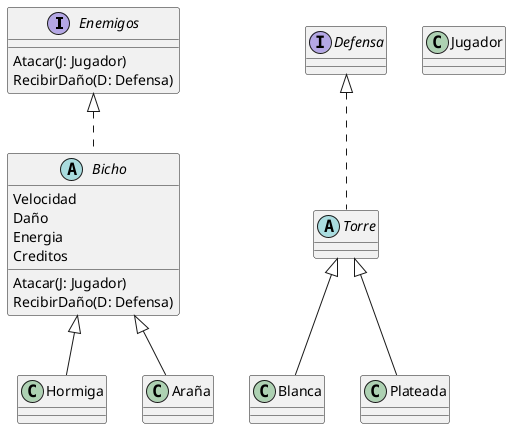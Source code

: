 @startuml
'https://plantuml.com/class-diagram

interface Enemigos
interface Defensa
class Hormiga
class Araña
abstract class Torre
abstract class Bicho{
Velocidad
Daño
Energia
Creditos
}
class Blanca
class Plateada
class Jugador

Enemigos : Atacar(J: Jugador)
Enemigos : RecibirDaño(D: Defensa)

Bicho : Atacar(J: Jugador)
Bicho : RecibirDaño(D: Defensa)

Enemigos <|.. Bicho
Bicho <|-- Hormiga
Bicho <|-- Araña

Defensa <|.. Torre
Torre <|-- Blanca
Torre <|-- Plateada



@enduml